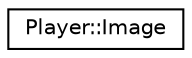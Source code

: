 digraph "Graphical Class Hierarchy"
{
 // LATEX_PDF_SIZE
  edge [fontname="Helvetica",fontsize="10",labelfontname="Helvetica",labelfontsize="10"];
  node [fontname="Helvetica",fontsize="10",shape=record];
  rankdir="LR";
  Node0 [label="Player::Image",height=0.2,width=0.4,color="black", fillcolor="white", style="filled",URL="$struct_player_1_1_image.html",tooltip=" "];
}
